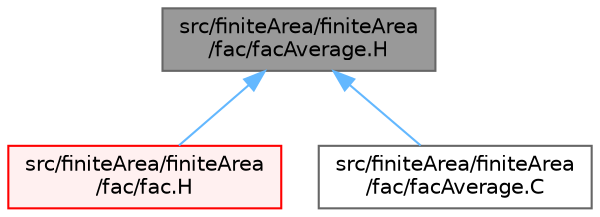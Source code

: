 digraph "src/finiteArea/finiteArea/fac/facAverage.H"
{
 // LATEX_PDF_SIZE
  bgcolor="transparent";
  edge [fontname=Helvetica,fontsize=10,labelfontname=Helvetica,labelfontsize=10];
  node [fontname=Helvetica,fontsize=10,shape=box,height=0.2,width=0.4];
  Node1 [id="Node000001",label="src/finiteArea/finiteArea\l/fac/facAverage.H",height=0.2,width=0.4,color="gray40", fillcolor="grey60", style="filled", fontcolor="black",tooltip="Edge-weighted average a edgeField creating a areaField."];
  Node1 -> Node2 [id="edge1_Node000001_Node000002",dir="back",color="steelblue1",style="solid",tooltip=" "];
  Node2 [id="Node000002",label="src/finiteArea/finiteArea\l/fac/fac.H",height=0.2,width=0.4,color="red", fillcolor="#FFF0F0", style="filled",URL="$fac_8H.html",tooltip="Namespace of functions to calculate explicit derivatives."];
  Node1 -> Node39 [id="edge2_Node000001_Node000039",dir="back",color="steelblue1",style="solid",tooltip=" "];
  Node39 [id="Node000039",label="src/finiteArea/finiteArea\l/fac/facAverage.C",height=0.2,width=0.4,color="grey40", fillcolor="white", style="filled",URL="$facAverage_8C.html",tooltip=" "];
}
